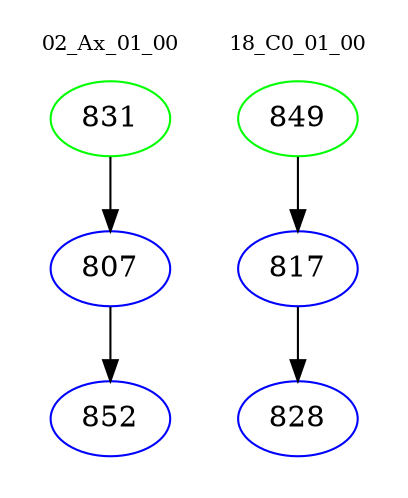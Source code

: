 digraph{
subgraph cluster_0 {
color = white
label = "02_Ax_01_00";
fontsize=10;
T0_831 [label="831", color="green"]
T0_831 -> T0_807 [color="black"]
T0_807 [label="807", color="blue"]
T0_807 -> T0_852 [color="black"]
T0_852 [label="852", color="blue"]
}
subgraph cluster_1 {
color = white
label = "18_C0_01_00";
fontsize=10;
T1_849 [label="849", color="green"]
T1_849 -> T1_817 [color="black"]
T1_817 [label="817", color="blue"]
T1_817 -> T1_828 [color="black"]
T1_828 [label="828", color="blue"]
}
}
